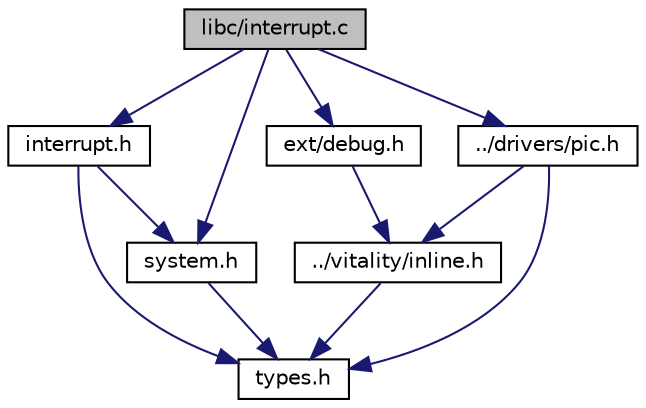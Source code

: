 digraph "libc/interrupt.c"
{
  edge [fontname="Helvetica",fontsize="10",labelfontname="Helvetica",labelfontsize="10"];
  node [fontname="Helvetica",fontsize="10",shape=record];
  Node0 [label="libc/interrupt.c",height=0.2,width=0.4,color="black", fillcolor="grey75", style="filled", fontcolor="black"];
  Node0 -> Node1 [color="midnightblue",fontsize="10",style="solid"];
  Node1 [label="interrupt.h",height=0.2,width=0.4,color="black", fillcolor="white", style="filled",URL="$a00098.html"];
  Node1 -> Node2 [color="midnightblue",fontsize="10",style="solid"];
  Node2 [label="types.h",height=0.2,width=0.4,color="black", fillcolor="white", style="filled",URL="$a00125.html"];
  Node1 -> Node3 [color="midnightblue",fontsize="10",style="solid"];
  Node3 [label="system.h",height=0.2,width=0.4,color="black", fillcolor="white", style="filled",URL="$a00122.html"];
  Node3 -> Node2 [color="midnightblue",fontsize="10",style="solid"];
  Node0 -> Node4 [color="midnightblue",fontsize="10",style="solid"];
  Node4 [label="ext/debug.h",height=0.2,width=0.4,color="black", fillcolor="white", style="filled",URL="$a00068.html"];
  Node4 -> Node5 [color="midnightblue",fontsize="10",style="solid"];
  Node5 [label="../vitality/inline.h",height=0.2,width=0.4,color="black", fillcolor="white", style="filled",URL="$a00140.html"];
  Node5 -> Node2 [color="midnightblue",fontsize="10",style="solid"];
  Node0 -> Node6 [color="midnightblue",fontsize="10",style="solid"];
  Node6 [label="../drivers/pic.h",height=0.2,width=0.4,color="black", fillcolor="white", style="filled",URL="$a00047.html"];
  Node6 -> Node2 [color="midnightblue",fontsize="10",style="solid"];
  Node6 -> Node5 [color="midnightblue",fontsize="10",style="solid"];
  Node0 -> Node3 [color="midnightblue",fontsize="10",style="solid"];
}
